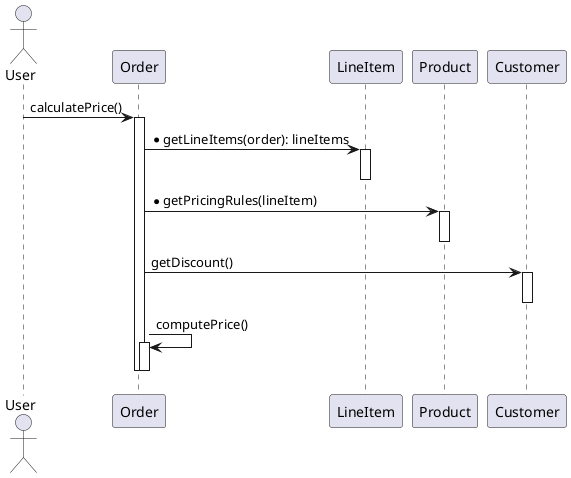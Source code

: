 @startuml

actor User
participant Order
participant LineItem
participant Product
participant Customer

User -> Order: calculatePrice()
activate Order
Order -> LineItem: * getLineItems(order): lineItems
    activate LineItem
    deactivate LineItem

    Order -> Product: * getPricingRules(lineItem)
    activate Product
    deactivate Product

    Order -> Customer: getDiscount()
    activate Customer
    deactivate Customer

    Order -> Order: computePrice()
    activate Order
    deactivate Order

deactivate Order

@enduml